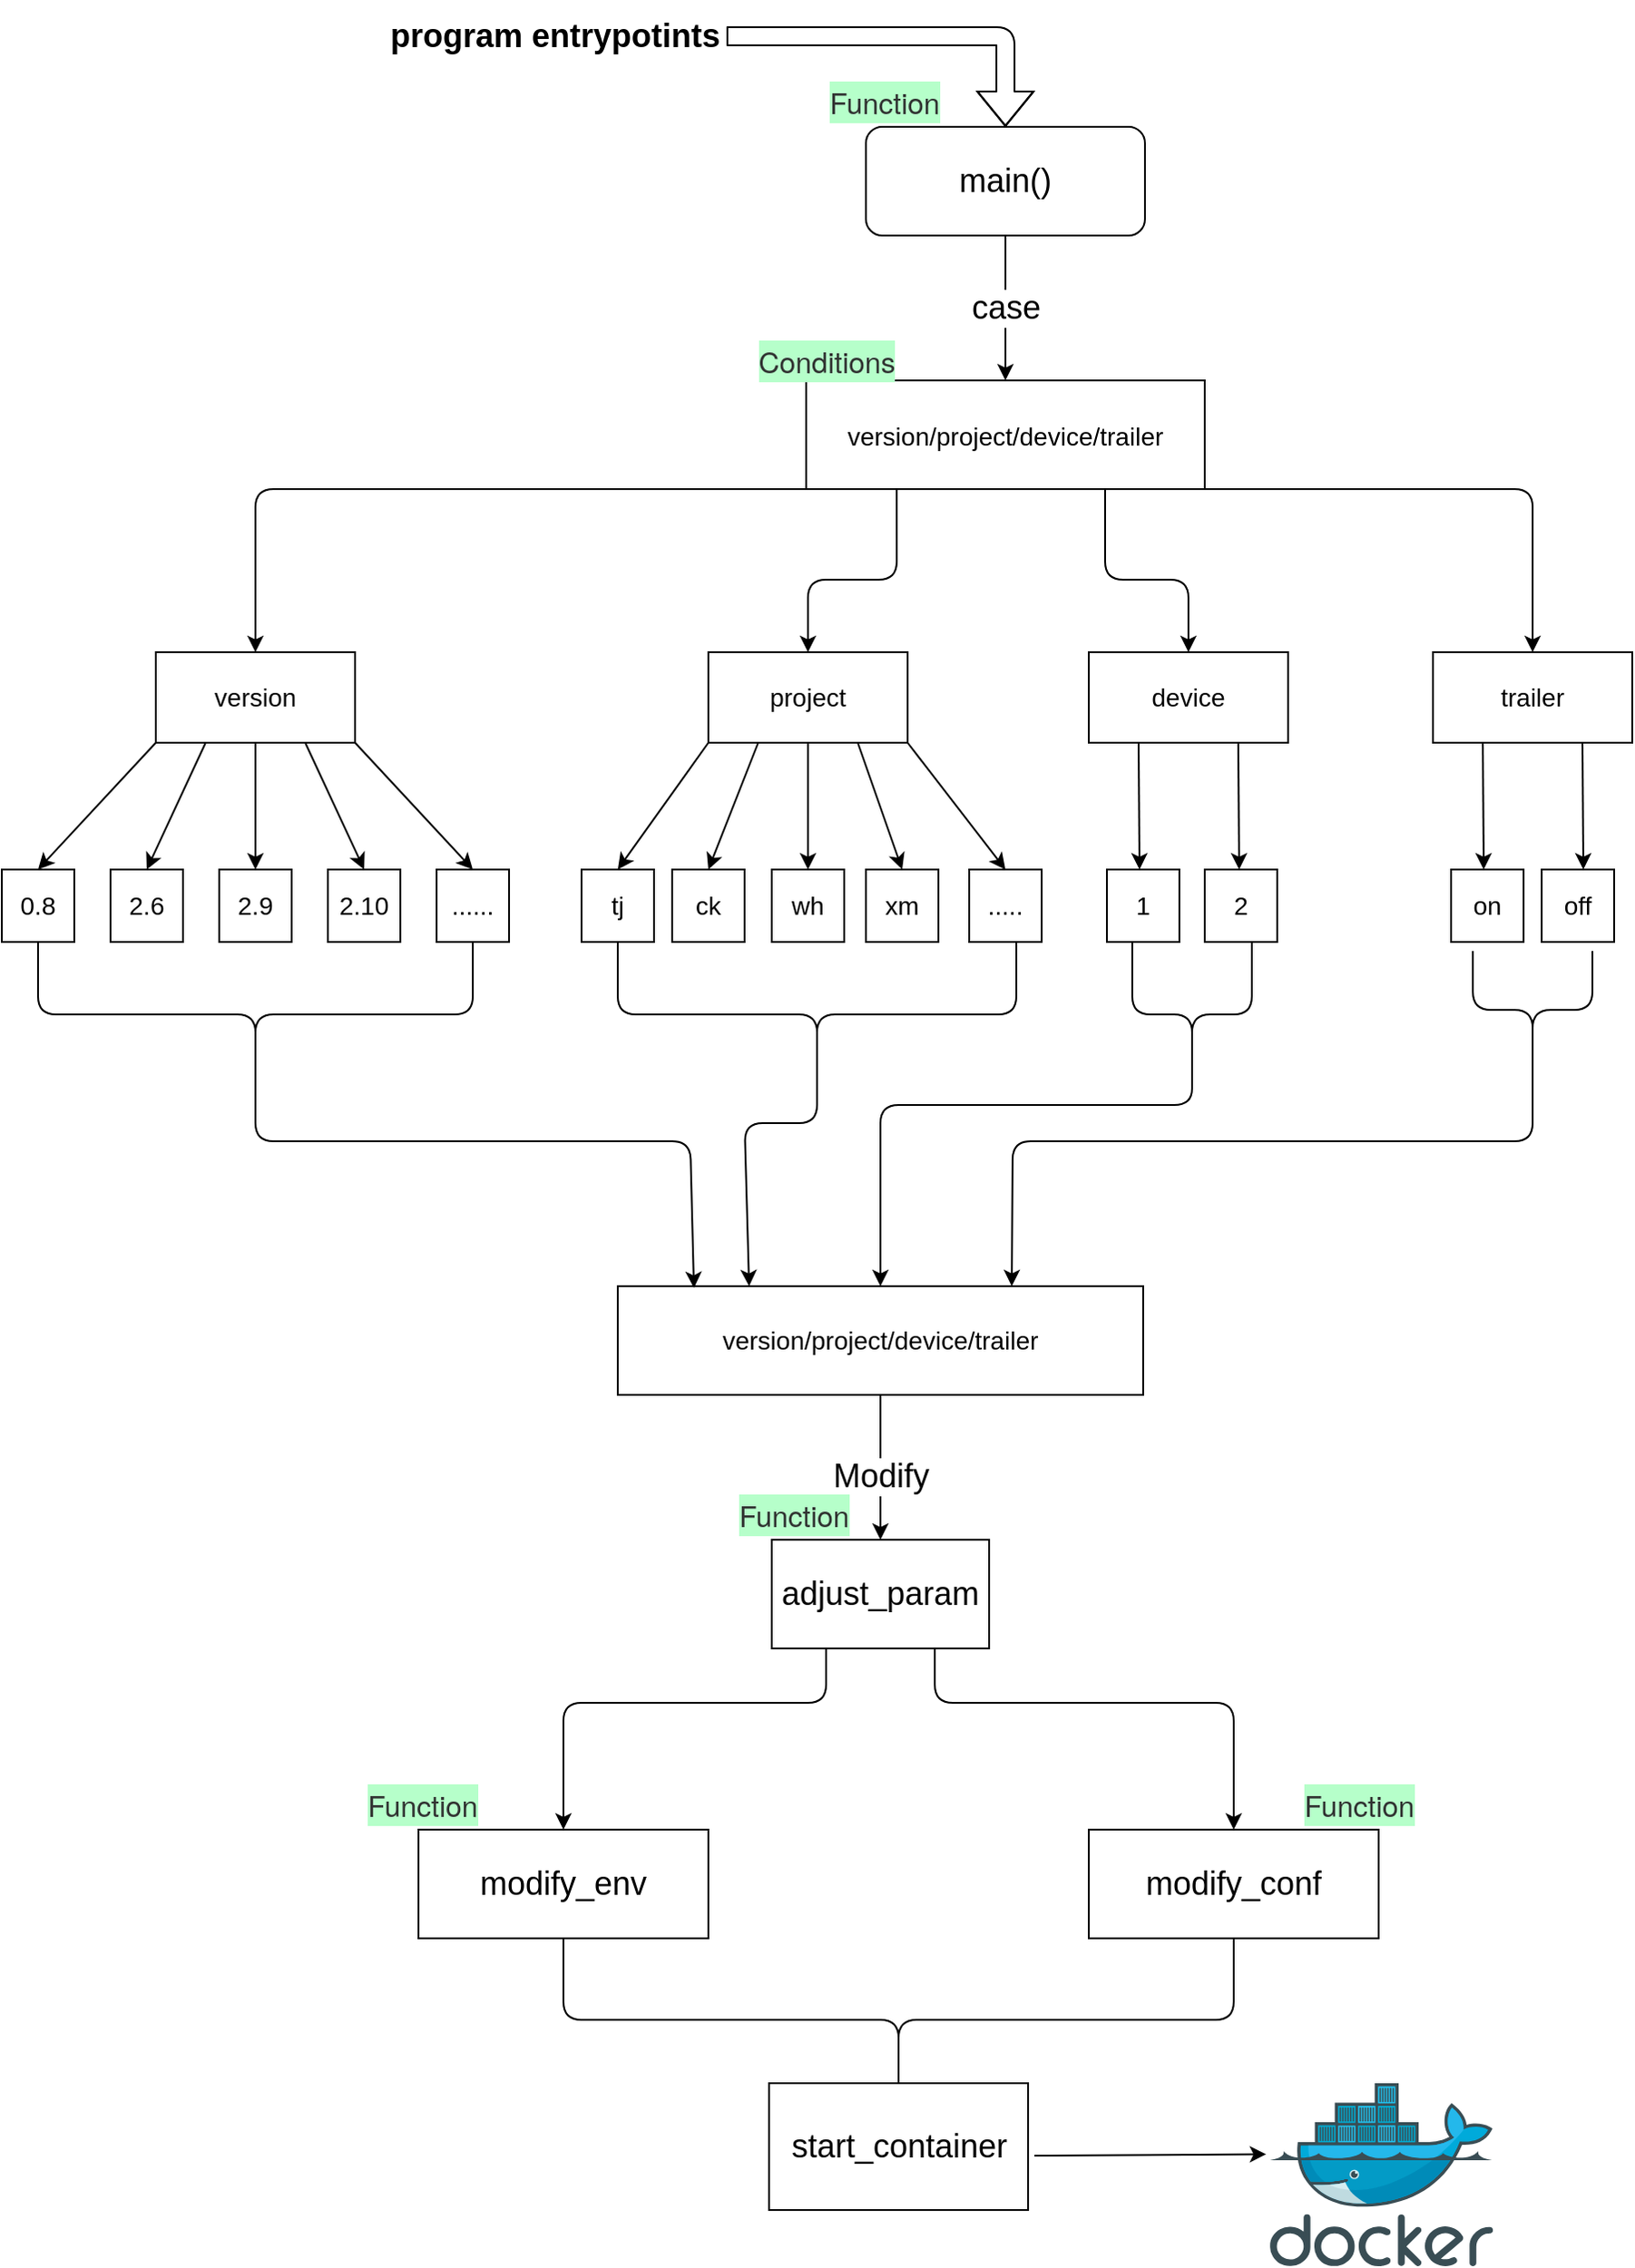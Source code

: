 <mxfile>
    <diagram id="De5U5WzSSHwUwAm8ybsi" name="第 1 页">
        <mxGraphModel dx="2784" dy="1280" grid="1" gridSize="10" guides="1" tooltips="1" connect="1" arrows="1" fold="1" page="1" pageScale="1" pageWidth="827" pageHeight="1169" math="0" shadow="0">
            <root>
                <mxCell id="0"/>
                <mxCell id="1" parent="0"/>
                <mxCell id="6" style="edgeStyle=none;html=1;exitX=0.5;exitY=1;exitDx=0;exitDy=0;fontSize=18;entryX=0.5;entryY=0;entryDx=0;entryDy=0;" parent="1" source="2" target="8" edge="1">
                    <mxGeometry relative="1" as="geometry">
                        <mxPoint x="414" y="280" as="targetPoint"/>
                    </mxGeometry>
                </mxCell>
                <mxCell id="7" value="case" style="edgeLabel;html=1;align=center;verticalAlign=middle;resizable=0;points=[];fontSize=18;" parent="6" vertex="1" connectable="0">
                    <mxGeometry x="-0.236" y="4" relative="1" as="geometry">
                        <mxPoint x="-4" y="9" as="offset"/>
                    </mxGeometry>
                </mxCell>
                <mxCell id="2" value="&lt;font style=&quot;font-size: 18px;&quot;&gt;main()&lt;/font&gt;" style="rounded=1;whiteSpace=wrap;html=1;" parent="1" vertex="1">
                    <mxGeometry x="337" y="110" width="154" height="60" as="geometry"/>
                </mxCell>
                <mxCell id="3" value="&lt;font style=&quot;font-size: 18px;&quot;&gt;&lt;b&gt;program entrypotints&lt;/b&gt;&lt;/font&gt;" style="text;html=1;align=center;verticalAlign=middle;resizable=0;points=[];autosize=1;strokeColor=none;fillColor=none;" parent="1" vertex="1">
                    <mxGeometry x="60" y="40" width="210" height="40" as="geometry"/>
                </mxCell>
                <mxCell id="5" value="" style="shape=flexArrow;endArrow=classic;html=1;fontSize=18;entryX=0.5;entryY=0;entryDx=0;entryDy=0;" parent="1" target="2" edge="1">
                    <mxGeometry width="50" height="50" relative="1" as="geometry">
                        <mxPoint x="260" y="60" as="sourcePoint"/>
                        <mxPoint x="430" y="70" as="targetPoint"/>
                        <Array as="points">
                            <mxPoint x="414" y="60"/>
                        </Array>
                    </mxGeometry>
                </mxCell>
                <mxCell id="11" style="edgeStyle=none;html=1;exitX=0;exitY=1;exitDx=0;exitDy=0;fontSize=14;entryX=0.5;entryY=0;entryDx=0;entryDy=0;" parent="1" source="8" target="12" edge="1">
                    <mxGeometry relative="1" as="geometry">
                        <mxPoint x="240" y="420" as="targetPoint"/>
                        <Array as="points">
                            <mxPoint y="310"/>
                        </Array>
                    </mxGeometry>
                </mxCell>
                <mxCell id="13" style="edgeStyle=none;html=1;fontSize=14;exitX=0.227;exitY=1;exitDx=0;exitDy=0;exitPerimeter=0;entryX=0.5;entryY=0;entryDx=0;entryDy=0;" parent="1" source="8" target="15" edge="1">
                    <mxGeometry relative="1" as="geometry">
                        <mxPoint x="320" y="380" as="targetPoint"/>
                        <mxPoint x="365" y="340" as="sourcePoint"/>
                        <Array as="points">
                            <mxPoint x="354" y="360"/>
                            <mxPoint x="305" y="360"/>
                        </Array>
                    </mxGeometry>
                </mxCell>
                <mxCell id="18" style="edgeStyle=none;html=1;exitX=0.75;exitY=1;exitDx=0;exitDy=0;fontSize=14;" parent="1" source="8" target="17" edge="1">
                    <mxGeometry relative="1" as="geometry">
                        <Array as="points">
                            <mxPoint x="469" y="360"/>
                            <mxPoint x="515" y="360"/>
                        </Array>
                    </mxGeometry>
                </mxCell>
                <mxCell id="19" style="edgeStyle=none;html=1;exitX=1;exitY=1;exitDx=0;exitDy=0;entryX=0.5;entryY=0;entryDx=0;entryDy=0;fontSize=14;" parent="1" source="8" target="16" edge="1">
                    <mxGeometry relative="1" as="geometry">
                        <Array as="points">
                            <mxPoint x="705" y="310"/>
                            <mxPoint x="705" y="340"/>
                        </Array>
                    </mxGeometry>
                </mxCell>
                <mxCell id="8" value="&lt;font style=&quot;font-size: 14px;&quot;&gt;version/project/device/trailer&lt;/font&gt;" style="whiteSpace=wrap;html=1;fontSize=18;" parent="1" vertex="1">
                    <mxGeometry x="304" y="250" width="220" height="60" as="geometry"/>
                </mxCell>
                <mxCell id="10" value="&lt;span style=&quot;color: rgb(49, 51, 50); font-family: &amp;quot;Microsoft YaHei&amp;quot;, 微软雅黑, ff-yoga-web-pro, &amp;quot;Georgia,serif&amp;quot;, STXihei, 华文细黑, &amp;quot;Helvetica Neue&amp;quot;, &amp;quot;IBM Plex Mono&amp;quot;, &amp;quot;Space Grotesk&amp;quot;, &amp;quot;Roboto Slab&amp;quot;, &amp;quot;sans-serif&amp;quot;, Helvetica, Arial, &amp;quot;sans-serif&amp;quot;, &amp;quot;serif&amp;quot;; font-size: 16px; text-align: left; background-color: rgb(182, 255, 202);&quot;&gt;Conditions&lt;/span&gt;" style="text;html=1;align=center;verticalAlign=middle;resizable=0;points=[];autosize=1;strokeColor=none;fillColor=none;fontSize=18;" parent="1" vertex="1">
                    <mxGeometry x="265" y="220" width="100" height="40" as="geometry"/>
                </mxCell>
                <mxCell id="20" style="edgeStyle=none;html=1;exitX=0;exitY=1;exitDx=0;exitDy=0;fontSize=14;entryX=0.5;entryY=0;entryDx=0;entryDy=0;" parent="1" source="12" target="62" edge="1">
                    <mxGeometry relative="1" as="geometry">
                        <mxPoint y="520" as="targetPoint"/>
                    </mxGeometry>
                </mxCell>
                <mxCell id="21" style="edgeStyle=none;html=1;exitX=0.25;exitY=1;exitDx=0;exitDy=0;fontSize=14;entryX=0.5;entryY=0;entryDx=0;entryDy=0;" parent="1" source="12" target="63" edge="1">
                    <mxGeometry relative="1" as="geometry">
                        <mxPoint x="-60" y="520" as="targetPoint"/>
                    </mxGeometry>
                </mxCell>
                <mxCell id="22" style="edgeStyle=none;html=1;exitX=0.5;exitY=1;exitDx=0;exitDy=0;fontSize=14;entryX=0.5;entryY=0;entryDx=0;entryDy=0;" parent="1" source="12" target="68" edge="1">
                    <mxGeometry relative="1" as="geometry">
                        <mxPoint x="75" y="520" as="targetPoint"/>
                    </mxGeometry>
                </mxCell>
                <mxCell id="23" style="edgeStyle=none;html=1;exitX=0.75;exitY=1;exitDx=0;exitDy=0;fontSize=14;entryX=0.5;entryY=0;entryDx=0;entryDy=0;" parent="1" source="12" target="76" edge="1">
                    <mxGeometry relative="1" as="geometry">
                        <mxPoint x="70" y="520" as="targetPoint"/>
                    </mxGeometry>
                </mxCell>
                <mxCell id="24" style="edgeStyle=none;html=1;exitX=1;exitY=1;exitDx=0;exitDy=0;fontSize=14;entryX=0.5;entryY=0;entryDx=0;entryDy=0;" parent="1" source="12" target="77" edge="1">
                    <mxGeometry relative="1" as="geometry">
                        <mxPoint x="160" y="520" as="targetPoint"/>
                    </mxGeometry>
                </mxCell>
                <mxCell id="12" value="version" style="whiteSpace=wrap;html=1;fontSize=14;" parent="1" vertex="1">
                    <mxGeometry x="-55" y="400" width="110" height="50" as="geometry"/>
                </mxCell>
                <mxCell id="25" style="edgeStyle=none;html=1;exitX=0;exitY=1;exitDx=0;exitDy=0;fontSize=14;entryX=0.5;entryY=0;entryDx=0;entryDy=0;" parent="1" source="15" target="69" edge="1">
                    <mxGeometry relative="1" as="geometry">
                        <mxPoint x="210" y="520" as="targetPoint"/>
                    </mxGeometry>
                </mxCell>
                <mxCell id="26" style="edgeStyle=none;html=1;exitX=0.25;exitY=1;exitDx=0;exitDy=0;fontSize=14;entryX=0.5;entryY=0;entryDx=0;entryDy=0;" parent="1" source="15" target="70" edge="1">
                    <mxGeometry relative="1" as="geometry">
                        <mxPoint x="270" y="520" as="targetPoint"/>
                    </mxGeometry>
                </mxCell>
                <mxCell id="27" style="edgeStyle=none;html=1;exitX=0.5;exitY=1;exitDx=0;exitDy=0;fontSize=14;entryX=0.5;entryY=0;entryDx=0;entryDy=0;" parent="1" source="15" target="71" edge="1">
                    <mxGeometry relative="1" as="geometry">
                        <mxPoint x="320" y="520" as="targetPoint"/>
                    </mxGeometry>
                </mxCell>
                <mxCell id="28" style="edgeStyle=none;html=1;exitX=0.75;exitY=1;exitDx=0;exitDy=0;fontSize=14;entryX=0.5;entryY=0;entryDx=0;entryDy=0;" parent="1" source="15" target="72" edge="1">
                    <mxGeometry relative="1" as="geometry">
                        <mxPoint x="390" y="520" as="targetPoint"/>
                    </mxGeometry>
                </mxCell>
                <mxCell id="29" style="edgeStyle=none;html=1;exitX=1;exitY=1;exitDx=0;exitDy=0;fontSize=14;entryX=0.5;entryY=0;entryDx=0;entryDy=0;" parent="1" source="15" target="73" edge="1">
                    <mxGeometry relative="1" as="geometry">
                        <mxPoint x="430" y="520" as="targetPoint"/>
                    </mxGeometry>
                </mxCell>
                <mxCell id="15" value="project" style="whiteSpace=wrap;html=1;fontSize=14;" parent="1" vertex="1">
                    <mxGeometry x="250" y="400" width="110" height="50" as="geometry"/>
                </mxCell>
                <mxCell id="32" style="edgeStyle=none;html=1;exitX=0.25;exitY=1;exitDx=0;exitDy=0;fontSize=14;" parent="1" source="16" edge="1">
                    <mxGeometry relative="1" as="geometry">
                        <mxPoint x="678" y="520" as="targetPoint"/>
                    </mxGeometry>
                </mxCell>
                <mxCell id="33" style="edgeStyle=none;html=1;exitX=0.75;exitY=1;exitDx=0;exitDy=0;fontSize=14;" parent="1" source="16" edge="1">
                    <mxGeometry relative="1" as="geometry">
                        <mxPoint x="733" y="520" as="targetPoint"/>
                    </mxGeometry>
                </mxCell>
                <mxCell id="16" value="trailer" style="whiteSpace=wrap;html=1;fontSize=14;" parent="1" vertex="1">
                    <mxGeometry x="650" y="400" width="110" height="50" as="geometry"/>
                </mxCell>
                <mxCell id="30" style="edgeStyle=none;html=1;exitX=0.25;exitY=1;exitDx=0;exitDy=0;fontSize=14;" parent="1" source="17" edge="1">
                    <mxGeometry relative="1" as="geometry">
                        <mxPoint x="488" y="520" as="targetPoint"/>
                    </mxGeometry>
                </mxCell>
                <mxCell id="31" style="edgeStyle=none;html=1;exitX=0.75;exitY=1;exitDx=0;exitDy=0;fontSize=14;" parent="1" source="17" edge="1">
                    <mxGeometry relative="1" as="geometry">
                        <mxPoint x="543" y="520" as="targetPoint"/>
                    </mxGeometry>
                </mxCell>
                <mxCell id="17" value="device" style="whiteSpace=wrap;html=1;fontSize=14;" parent="1" vertex="1">
                    <mxGeometry x="460" y="400" width="110" height="50" as="geometry"/>
                </mxCell>
                <mxCell id="62" value="0.8" style="whiteSpace=wrap;html=1;aspect=fixed;fontSize=14;" parent="1" vertex="1">
                    <mxGeometry x="-140" y="520" width="40" height="40" as="geometry"/>
                </mxCell>
                <mxCell id="63" value="2.6" style="whiteSpace=wrap;html=1;aspect=fixed;fontSize=14;" parent="1" vertex="1">
                    <mxGeometry x="-80" y="520" width="40" height="40" as="geometry"/>
                </mxCell>
                <mxCell id="64" value="1" style="whiteSpace=wrap;html=1;aspect=fixed;fontSize=14;" parent="1" vertex="1">
                    <mxGeometry x="470" y="520" width="40" height="40" as="geometry"/>
                </mxCell>
                <mxCell id="65" value="2" style="whiteSpace=wrap;html=1;aspect=fixed;fontSize=14;" parent="1" vertex="1">
                    <mxGeometry x="524" y="520" width="40" height="40" as="geometry"/>
                </mxCell>
                <mxCell id="66" value="on" style="whiteSpace=wrap;html=1;aspect=fixed;fontSize=14;" parent="1" vertex="1">
                    <mxGeometry x="660" y="520" width="40" height="40" as="geometry"/>
                </mxCell>
                <mxCell id="67" value="off" style="whiteSpace=wrap;html=1;aspect=fixed;fontSize=14;" parent="1" vertex="1">
                    <mxGeometry x="710" y="520" width="40" height="40" as="geometry"/>
                </mxCell>
                <mxCell id="68" value="2.9" style="whiteSpace=wrap;html=1;aspect=fixed;fontSize=14;" parent="1" vertex="1">
                    <mxGeometry x="-20" y="520" width="40" height="40" as="geometry"/>
                </mxCell>
                <mxCell id="69" value="tj" style="whiteSpace=wrap;html=1;aspect=fixed;fontSize=14;" parent="1" vertex="1">
                    <mxGeometry x="180" y="520" width="40" height="40" as="geometry"/>
                </mxCell>
                <mxCell id="70" value="ck" style="whiteSpace=wrap;html=1;aspect=fixed;fontSize=14;" parent="1" vertex="1">
                    <mxGeometry x="230" y="520" width="40" height="40" as="geometry"/>
                </mxCell>
                <mxCell id="71" value="wh" style="whiteSpace=wrap;html=1;aspect=fixed;fontSize=14;" parent="1" vertex="1">
                    <mxGeometry x="285" y="520" width="40" height="40" as="geometry"/>
                </mxCell>
                <mxCell id="72" value="xm" style="whiteSpace=wrap;html=1;aspect=fixed;fontSize=14;" parent="1" vertex="1">
                    <mxGeometry x="337" y="520" width="40" height="40" as="geometry"/>
                </mxCell>
                <mxCell id="73" value="....." style="whiteSpace=wrap;html=1;aspect=fixed;fontSize=14;" parent="1" vertex="1">
                    <mxGeometry x="394" y="520" width="40" height="40" as="geometry"/>
                </mxCell>
                <mxCell id="76" value="2.10" style="whiteSpace=wrap;html=1;aspect=fixed;fontSize=14;" parent="1" vertex="1">
                    <mxGeometry x="40" y="520" width="40" height="40" as="geometry"/>
                </mxCell>
                <mxCell id="77" value="......" style="whiteSpace=wrap;html=1;aspect=fixed;fontSize=14;" parent="1" vertex="1">
                    <mxGeometry x="100" y="520" width="40" height="40" as="geometry"/>
                </mxCell>
                <mxCell id="93" style="edgeStyle=none;html=1;exitX=0.5;exitY=1;exitDx=0;exitDy=0;fontSize=14;entryX=0.5;entryY=0;entryDx=0;entryDy=0;" parent="1" source="83" target="101" edge="1">
                    <mxGeometry relative="1" as="geometry">
                        <mxPoint x="347.5" y="920" as="targetPoint"/>
                    </mxGeometry>
                </mxCell>
                <mxCell id="94" value="&lt;font style=&quot;font-size: 18px;&quot;&gt;Modify&lt;/font&gt;" style="edgeLabel;html=1;align=center;verticalAlign=middle;resizable=0;points=[];fontSize=14;" parent="93" vertex="1" connectable="0">
                    <mxGeometry x="-0.25" y="-2" relative="1" as="geometry">
                        <mxPoint x="2" y="15" as="offset"/>
                    </mxGeometry>
                </mxCell>
                <mxCell id="83" value="version/project/device/trailer" style="rounded=0;whiteSpace=wrap;html=1;fontSize=14;" parent="1" vertex="1">
                    <mxGeometry x="200" y="750" width="290" height="60" as="geometry"/>
                </mxCell>
                <mxCell id="89" style="edgeStyle=none;html=1;exitX=0.1;exitY=0.5;exitDx=0;exitDy=0;exitPerimeter=0;entryX=0.145;entryY=0.017;entryDx=0;entryDy=0;entryPerimeter=0;fontSize=14;" parent="1" source="84" target="83" edge="1">
                    <mxGeometry relative="1" as="geometry">
                        <Array as="points">
                            <mxPoint y="670"/>
                            <mxPoint x="240" y="670"/>
                        </Array>
                    </mxGeometry>
                </mxCell>
                <mxCell id="84" value="" style="shape=curlyBracket;whiteSpace=wrap;html=1;rounded=1;labelPosition=left;verticalLabelPosition=middle;align=right;verticalAlign=middle;fontSize=14;direction=north;size=0.5;" parent="1" vertex="1">
                    <mxGeometry x="-120" y="560" width="240" height="80" as="geometry"/>
                </mxCell>
                <mxCell id="91" style="edgeStyle=none;html=1;exitX=0.1;exitY=0.5;exitDx=0;exitDy=0;exitPerimeter=0;entryX=0.5;entryY=0;entryDx=0;entryDy=0;fontSize=14;" parent="1" source="85" target="83" edge="1">
                    <mxGeometry relative="1" as="geometry">
                        <Array as="points">
                            <mxPoint x="517" y="650"/>
                            <mxPoint x="345" y="650"/>
                        </Array>
                    </mxGeometry>
                </mxCell>
                <mxCell id="85" value="" style="shape=curlyBracket;whiteSpace=wrap;html=1;rounded=1;labelPosition=left;verticalLabelPosition=middle;align=right;verticalAlign=middle;fontSize=14;direction=north;size=0.5;" parent="1" vertex="1">
                    <mxGeometry x="484" y="560" width="66" height="80" as="geometry"/>
                </mxCell>
                <mxCell id="90" style="edgeStyle=none;html=1;exitX=0.1;exitY=0.5;exitDx=0;exitDy=0;exitPerimeter=0;entryX=0.25;entryY=0;entryDx=0;entryDy=0;fontSize=14;" parent="1" source="87" target="83" edge="1">
                    <mxGeometry relative="1" as="geometry">
                        <Array as="points">
                            <mxPoint x="310" y="660"/>
                            <mxPoint x="270" y="660"/>
                        </Array>
                    </mxGeometry>
                </mxCell>
                <mxCell id="87" value="" style="shape=curlyBracket;whiteSpace=wrap;html=1;rounded=1;labelPosition=left;verticalLabelPosition=middle;align=right;verticalAlign=middle;fontSize=14;direction=north;size=0.5;" parent="1" vertex="1">
                    <mxGeometry x="200" y="560" width="220" height="80" as="geometry"/>
                </mxCell>
                <mxCell id="92" style="edgeStyle=none;html=1;exitX=0.1;exitY=0.5;exitDx=0;exitDy=0;exitPerimeter=0;entryX=0.75;entryY=0;entryDx=0;entryDy=0;fontSize=14;" parent="1" source="88" target="83" edge="1">
                    <mxGeometry relative="1" as="geometry">
                        <Array as="points">
                            <mxPoint x="705" y="670"/>
                            <mxPoint x="418" y="670"/>
                        </Array>
                    </mxGeometry>
                </mxCell>
                <mxCell id="88" value="" style="shape=curlyBracket;whiteSpace=wrap;html=1;rounded=1;labelPosition=left;verticalLabelPosition=middle;align=right;verticalAlign=middle;fontSize=14;direction=north;size=0.5;" parent="1" vertex="1">
                    <mxGeometry x="672" y="565" width="66" height="65" as="geometry"/>
                </mxCell>
                <mxCell id="102" style="edgeStyle=none;html=1;exitX=0.25;exitY=1;exitDx=0;exitDy=0;fontSize=18;entryX=0.5;entryY=0;entryDx=0;entryDy=0;" parent="1" source="101" target="104" edge="1">
                    <mxGeometry relative="1" as="geometry">
                        <mxPoint x="170" y="1150" as="targetPoint"/>
                        <Array as="points">
                            <mxPoint x="315" y="980"/>
                            <mxPoint x="170" y="980"/>
                        </Array>
                    </mxGeometry>
                </mxCell>
                <mxCell id="103" style="edgeStyle=none;html=1;exitX=0.75;exitY=1;exitDx=0;exitDy=0;fontSize=18;entryX=0.5;entryY=0;entryDx=0;entryDy=0;" parent="1" source="101" target="105" edge="1">
                    <mxGeometry relative="1" as="geometry">
                        <mxPoint x="550" y="1140" as="targetPoint"/>
                        <Array as="points">
                            <mxPoint x="375" y="980"/>
                            <mxPoint x="540" y="980"/>
                        </Array>
                    </mxGeometry>
                </mxCell>
                <mxCell id="101" value="adjust_param" style="rounded=0;whiteSpace=wrap;html=1;fontSize=18;" parent="1" vertex="1">
                    <mxGeometry x="285" y="890" width="120" height="60" as="geometry"/>
                </mxCell>
                <mxCell id="104" value="modify_env" style="rounded=0;whiteSpace=wrap;html=1;fontSize=18;" parent="1" vertex="1">
                    <mxGeometry x="90" y="1050" width="160" height="60" as="geometry"/>
                </mxCell>
                <mxCell id="105" value="modify_conf" style="rounded=0;whiteSpace=wrap;html=1;fontSize=18;" parent="1" vertex="1">
                    <mxGeometry x="460" y="1050" width="160" height="60" as="geometry"/>
                </mxCell>
                <mxCell id="106" value="&lt;span style=&quot;color: rgb(49, 51, 50); font-family: &amp;quot;Microsoft YaHei&amp;quot;, 微软雅黑, ff-yoga-web-pro, &amp;quot;Georgia,serif&amp;quot;, STXihei, 华文细黑, &amp;quot;Helvetica Neue&amp;quot;, &amp;quot;IBM Plex Mono&amp;quot;, &amp;quot;Space Grotesk&amp;quot;, &amp;quot;Roboto Slab&amp;quot;, &amp;quot;sans-serif&amp;quot;, Helvetica, Arial, &amp;quot;sans-serif&amp;quot;, &amp;quot;serif&amp;quot;; font-size: 16px; font-style: normal; font-variant-ligatures: normal; font-variant-caps: normal; font-weight: 400; letter-spacing: normal; orphans: 2; text-align: left; text-indent: 0px; text-transform: none; widows: 2; word-spacing: 0px; -webkit-text-stroke-width: 0px; background-color: rgb(182, 255, 202); text-decoration-thickness: initial; text-decoration-style: initial; text-decoration-color: initial; float: none; display: inline !important;&quot;&gt;Function&lt;/span&gt;" style="text;whiteSpace=wrap;html=1;fontSize=18;" parent="1" vertex="1">
                    <mxGeometry x="265" y="860" width="90" height="50" as="geometry"/>
                </mxCell>
                <mxCell id="107" value="&lt;span style=&quot;color: rgb(49, 51, 50); font-family: &amp;quot;Microsoft YaHei&amp;quot;, 微软雅黑, ff-yoga-web-pro, &amp;quot;Georgia,serif&amp;quot;, STXihei, 华文细黑, &amp;quot;Helvetica Neue&amp;quot;, &amp;quot;IBM Plex Mono&amp;quot;, &amp;quot;Space Grotesk&amp;quot;, &amp;quot;Roboto Slab&amp;quot;, &amp;quot;sans-serif&amp;quot;, Helvetica, Arial, &amp;quot;sans-serif&amp;quot;, &amp;quot;serif&amp;quot;; font-size: 16px; font-style: normal; font-variant-ligatures: normal; font-variant-caps: normal; font-weight: 400; letter-spacing: normal; orphans: 2; text-align: left; text-indent: 0px; text-transform: none; widows: 2; word-spacing: 0px; -webkit-text-stroke-width: 0px; background-color: rgb(182, 255, 202); text-decoration-thickness: initial; text-decoration-style: initial; text-decoration-color: initial; float: none; display: inline !important;&quot;&gt;Function&lt;/span&gt;" style="text;whiteSpace=wrap;html=1;fontSize=18;" parent="1" vertex="1">
                    <mxGeometry x="60" y="1020" width="90" height="50" as="geometry"/>
                </mxCell>
                <mxCell id="108" value="&lt;span style=&quot;color: rgb(49, 51, 50); font-family: &amp;quot;Microsoft YaHei&amp;quot;, 微软雅黑, ff-yoga-web-pro, &amp;quot;Georgia,serif&amp;quot;, STXihei, 华文细黑, &amp;quot;Helvetica Neue&amp;quot;, &amp;quot;IBM Plex Mono&amp;quot;, &amp;quot;Space Grotesk&amp;quot;, &amp;quot;Roboto Slab&amp;quot;, &amp;quot;sans-serif&amp;quot;, Helvetica, Arial, &amp;quot;sans-serif&amp;quot;, &amp;quot;serif&amp;quot;; font-size: 16px; font-style: normal; font-variant-ligatures: normal; font-variant-caps: normal; font-weight: 400; letter-spacing: normal; orphans: 2; text-align: left; text-indent: 0px; text-transform: none; widows: 2; word-spacing: 0px; -webkit-text-stroke-width: 0px; background-color: rgb(182, 255, 202); text-decoration-thickness: initial; text-decoration-style: initial; text-decoration-color: initial; float: none; display: inline !important;&quot;&gt;Function&lt;/span&gt;" style="text;whiteSpace=wrap;html=1;fontSize=18;" parent="1" vertex="1">
                    <mxGeometry x="576.58" y="1020" width="90" height="50" as="geometry"/>
                </mxCell>
                <mxCell id="111" value="" style="shape=curlyBracket;whiteSpace=wrap;html=1;rounded=1;labelPosition=left;verticalLabelPosition=middle;align=right;verticalAlign=middle;fontSize=18;direction=north;" parent="1" vertex="1">
                    <mxGeometry x="170" y="1110" width="370" height="90" as="geometry"/>
                </mxCell>
                <mxCell id="117" style="edgeStyle=none;html=1;fontSize=18;entryX=-0.017;entryY=0.388;entryDx=0;entryDy=0;entryPerimeter=0;" parent="1" target="118" edge="1">
                    <mxGeometry relative="1" as="geometry">
                        <mxPoint x="582.5" y="1240" as="targetPoint"/>
                        <mxPoint x="430" y="1230" as="sourcePoint"/>
                        <Array as="points"/>
                    </mxGeometry>
                </mxCell>
                <mxCell id="116" value="&lt;span style=&quot;color: rgb(49, 51, 50); font-family: &amp;quot;Microsoft YaHei&amp;quot;, 微软雅黑, ff-yoga-web-pro, &amp;quot;Georgia,serif&amp;quot;, STXihei, 华文细黑, &amp;quot;Helvetica Neue&amp;quot;, &amp;quot;IBM Plex Mono&amp;quot;, &amp;quot;Space Grotesk&amp;quot;, &amp;quot;Roboto Slab&amp;quot;, &amp;quot;sans-serif&amp;quot;, Helvetica, Arial, &amp;quot;sans-serif&amp;quot;, &amp;quot;serif&amp;quot;; font-size: 16px; font-style: normal; font-variant-ligatures: normal; font-variant-caps: normal; font-weight: 400; letter-spacing: normal; orphans: 2; text-align: left; text-indent: 0px; text-transform: none; widows: 2; word-spacing: 0px; -webkit-text-stroke-width: 0px; background-color: rgb(182, 255, 202); text-decoration-thickness: initial; text-decoration-style: initial; text-decoration-color: initial; float: none; display: inline !important;&quot;&gt;Function&lt;/span&gt;" style="text;whiteSpace=wrap;html=1;fontSize=18;" parent="1" vertex="1">
                    <mxGeometry x="315" y="80" width="90" height="50" as="geometry"/>
                </mxCell>
                <mxCell id="118" value="" style="sketch=0;aspect=fixed;html=1;points=[];align=center;image;fontSize=12;image=img/lib/mscae/Docker.svg;" parent="1" vertex="1">
                    <mxGeometry x="560" y="1190" width="123.17" height="101" as="geometry"/>
                </mxCell>
                <mxCell id="119" value="start_container" style="rounded=0;whiteSpace=wrap;html=1;fontSize=18;" parent="1" vertex="1">
                    <mxGeometry x="283.5" y="1190" width="143" height="70" as="geometry"/>
                </mxCell>
            </root>
        </mxGraphModel>
    </diagram>
</mxfile>